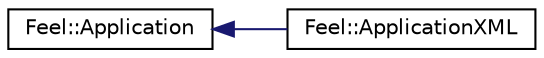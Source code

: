 digraph "Graphical Class Hierarchy"
{
 // LATEX_PDF_SIZE
  edge [fontname="Helvetica",fontsize="10",labelfontname="Helvetica",labelfontsize="10"];
  node [fontname="Helvetica",fontsize="10",shape=record];
  rankdir="LR";
  Node0 [label="Feel::Application",height=0.2,width=0.4,color="black", fillcolor="white", style="filled",URL="$classFeel_1_1Application.html",tooltip="provides information about the Application"];
  Node0 -> Node1 [dir="back",color="midnightblue",fontsize="10",style="solid",fontname="Helvetica"];
  Node1 [label="Feel::ApplicationXML",height=0.2,width=0.4,color="black", fillcolor="white", style="filled",URL="$classFeel_1_1ApplicationXML.html",tooltip="XML application."];
}
